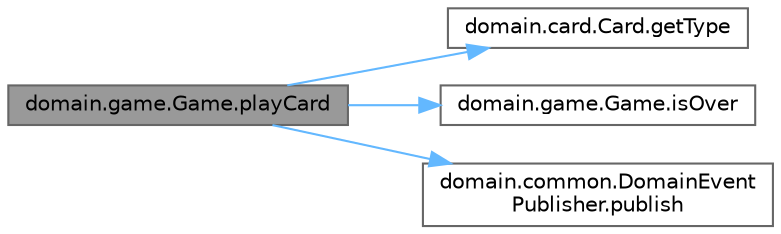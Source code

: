 digraph "domain.game.Game.playCard"
{
 // LATEX_PDF_SIZE
  bgcolor="transparent";
  edge [fontname=Helvetica,fontsize=10,labelfontname=Helvetica,labelfontsize=10];
  node [fontname=Helvetica,fontsize=10,shape=box,height=0.2,width=0.4];
  rankdir="LR";
  Node1 [id="Node000001",label="domain.game.Game.playCard",height=0.2,width=0.4,color="gray40", fillcolor="grey60", style="filled", fontcolor="black",tooltip="Juega una carta para el jugador actual, validando si dijo \"Uno\"."];
  Node1 -> Node2 [id="edge1_Node000001_Node000002",color="steelblue1",style="solid",tooltip=" "];
  Node2 [id="Node000002",label="domain.card.Card.getType",height=0.2,width=0.4,color="grey40", fillcolor="white", style="filled",URL="$interfacedomain_1_1card_1_1_card.html#a13fbe446e7b4a468de148cab2c4939f7",tooltip=" "];
  Node1 -> Node3 [id="edge2_Node000001_Node000003",color="steelblue1",style="solid",tooltip=" "];
  Node3 [id="Node000003",label="domain.game.Game.isOver",height=0.2,width=0.4,color="grey40", fillcolor="white", style="filled",URL="$classdomain_1_1game_1_1_game.html#ae54bdd128c692df9cb96f5a390a601f5",tooltip="Verifica si el juego ha terminado."];
  Node1 -> Node4 [id="edge3_Node000001_Node000004",color="steelblue1",style="solid",tooltip=" "];
  Node4 [id="Node000004",label="domain.common.DomainEvent\lPublisher.publish",height=0.2,width=0.4,color="grey40", fillcolor="white", style="filled",URL="$classdomain_1_1common_1_1_domain_event_publisher.html#ab38e0a8b41a75193be70a52a97a4f982",tooltip="Publica un evento de dominio, notificando a todos los suscriptores registrados."];
}
